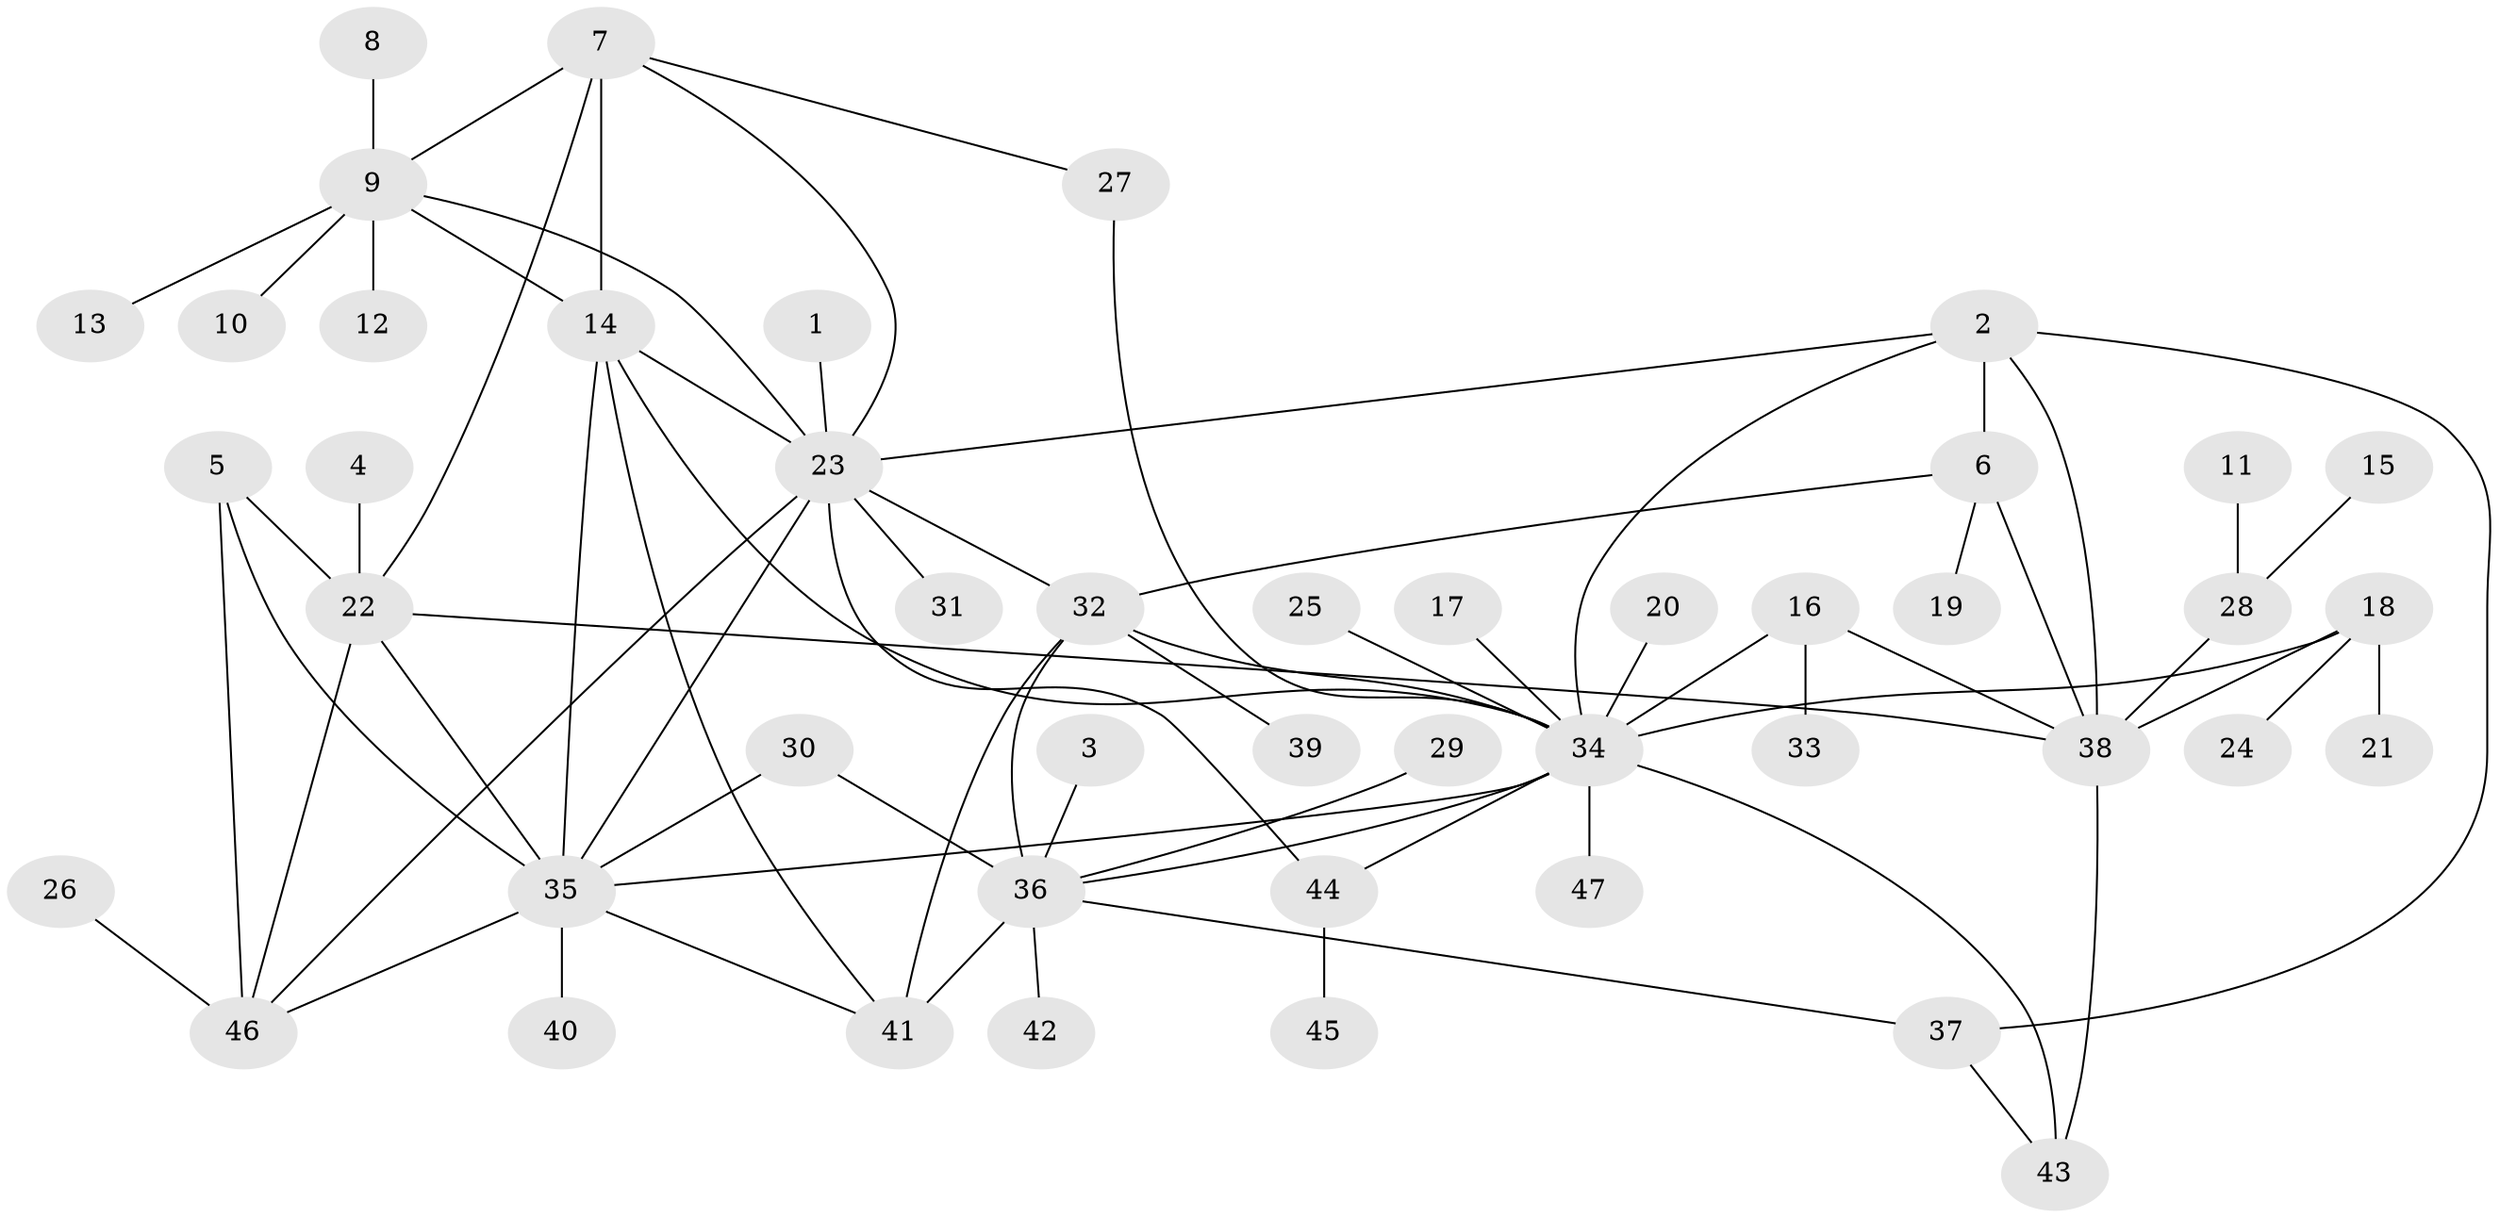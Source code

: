 // original degree distribution, {7: 0.06382978723404255, 8: 0.0425531914893617, 6: 0.02127659574468085, 9: 0.0425531914893617, 5: 0.02127659574468085, 4: 0.0425531914893617, 1: 0.48936170212765956, 3: 0.0851063829787234, 2: 0.19148936170212766}
// Generated by graph-tools (version 1.1) at 2025/50/03/09/25 03:50:29]
// undirected, 47 vertices, 73 edges
graph export_dot {
graph [start="1"]
  node [color=gray90,style=filled];
  1;
  2;
  3;
  4;
  5;
  6;
  7;
  8;
  9;
  10;
  11;
  12;
  13;
  14;
  15;
  16;
  17;
  18;
  19;
  20;
  21;
  22;
  23;
  24;
  25;
  26;
  27;
  28;
  29;
  30;
  31;
  32;
  33;
  34;
  35;
  36;
  37;
  38;
  39;
  40;
  41;
  42;
  43;
  44;
  45;
  46;
  47;
  1 -- 23 [weight=1.0];
  2 -- 6 [weight=2.0];
  2 -- 23 [weight=1.0];
  2 -- 34 [weight=1.0];
  2 -- 37 [weight=1.0];
  2 -- 38 [weight=2.0];
  3 -- 36 [weight=1.0];
  4 -- 22 [weight=1.0];
  5 -- 22 [weight=1.0];
  5 -- 35 [weight=1.0];
  5 -- 46 [weight=1.0];
  6 -- 19 [weight=1.0];
  6 -- 32 [weight=1.0];
  6 -- 38 [weight=1.0];
  7 -- 9 [weight=1.0];
  7 -- 14 [weight=1.0];
  7 -- 22 [weight=1.0];
  7 -- 23 [weight=1.0];
  7 -- 27 [weight=1.0];
  8 -- 9 [weight=1.0];
  9 -- 10 [weight=1.0];
  9 -- 12 [weight=1.0];
  9 -- 13 [weight=1.0];
  9 -- 14 [weight=1.0];
  9 -- 23 [weight=1.0];
  11 -- 28 [weight=1.0];
  14 -- 23 [weight=1.0];
  14 -- 34 [weight=1.0];
  14 -- 35 [weight=1.0];
  14 -- 41 [weight=1.0];
  15 -- 28 [weight=1.0];
  16 -- 33 [weight=1.0];
  16 -- 34 [weight=1.0];
  16 -- 38 [weight=1.0];
  17 -- 34 [weight=1.0];
  18 -- 21 [weight=1.0];
  18 -- 24 [weight=1.0];
  18 -- 34 [weight=3.0];
  18 -- 38 [weight=1.0];
  20 -- 34 [weight=1.0];
  22 -- 35 [weight=1.0];
  22 -- 38 [weight=1.0];
  22 -- 46 [weight=1.0];
  23 -- 31 [weight=1.0];
  23 -- 32 [weight=1.0];
  23 -- 35 [weight=1.0];
  23 -- 44 [weight=1.0];
  23 -- 46 [weight=1.0];
  25 -- 34 [weight=1.0];
  26 -- 46 [weight=1.0];
  27 -- 34 [weight=1.0];
  28 -- 38 [weight=1.0];
  29 -- 36 [weight=1.0];
  30 -- 35 [weight=1.0];
  30 -- 36 [weight=1.0];
  32 -- 34 [weight=1.0];
  32 -- 36 [weight=2.0];
  32 -- 39 [weight=1.0];
  32 -- 41 [weight=1.0];
  34 -- 35 [weight=1.0];
  34 -- 36 [weight=1.0];
  34 -- 43 [weight=1.0];
  34 -- 44 [weight=1.0];
  34 -- 47 [weight=1.0];
  35 -- 40 [weight=1.0];
  35 -- 41 [weight=1.0];
  35 -- 46 [weight=1.0];
  36 -- 37 [weight=1.0];
  36 -- 41 [weight=2.0];
  36 -- 42 [weight=1.0];
  37 -- 43 [weight=1.0];
  38 -- 43 [weight=1.0];
  44 -- 45 [weight=1.0];
}
